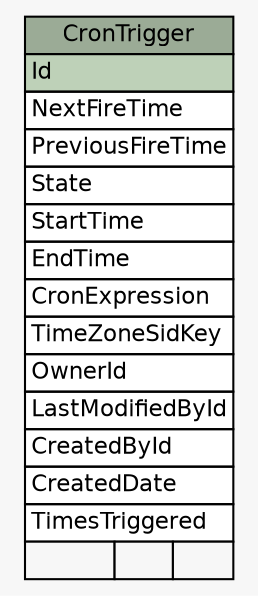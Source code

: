 // dot 2.36.0 on Mac OS X 10.11.6
// SchemaSpy rev 590
digraph "CronTrigger" {
  graph [
    rankdir="RL"
    bgcolor="#f7f7f7"
    nodesep="0.18"
    ranksep="0.46"
    fontname="Helvetica"
    fontsize="11"
  ];
  node [
    fontname="Helvetica"
    fontsize="11"
    shape="plaintext"
  ];
  edge [
    arrowsize="0.8"
  ];
  "CronTrigger" [
    label=<
    <TABLE BORDER="0" CELLBORDER="1" CELLSPACING="0" BGCOLOR="#ffffff">
      <TR><TD COLSPAN="3" BGCOLOR="#9bab96" ALIGN="CENTER">CronTrigger</TD></TR>
      <TR><TD PORT="Id" COLSPAN="3" BGCOLOR="#bed1b8" ALIGN="LEFT">Id</TD></TR>
      <TR><TD PORT="NextFireTime" COLSPAN="3" ALIGN="LEFT">NextFireTime</TD></TR>
      <TR><TD PORT="PreviousFireTime" COLSPAN="3" ALIGN="LEFT">PreviousFireTime</TD></TR>
      <TR><TD PORT="State" COLSPAN="3" ALIGN="LEFT">State</TD></TR>
      <TR><TD PORT="StartTime" COLSPAN="3" ALIGN="LEFT">StartTime</TD></TR>
      <TR><TD PORT="EndTime" COLSPAN="3" ALIGN="LEFT">EndTime</TD></TR>
      <TR><TD PORT="CronExpression" COLSPAN="3" ALIGN="LEFT">CronExpression</TD></TR>
      <TR><TD PORT="TimeZoneSidKey" COLSPAN="3" ALIGN="LEFT">TimeZoneSidKey</TD></TR>
      <TR><TD PORT="OwnerId" COLSPAN="3" ALIGN="LEFT">OwnerId</TD></TR>
      <TR><TD PORT="LastModifiedById" COLSPAN="3" ALIGN="LEFT">LastModifiedById</TD></TR>
      <TR><TD PORT="CreatedById" COLSPAN="3" ALIGN="LEFT">CreatedById</TD></TR>
      <TR><TD PORT="CreatedDate" COLSPAN="3" ALIGN="LEFT">CreatedDate</TD></TR>
      <TR><TD PORT="TimesTriggered" COLSPAN="3" ALIGN="LEFT">TimesTriggered</TD></TR>
      <TR><TD ALIGN="LEFT" BGCOLOR="#f7f7f7">  </TD><TD ALIGN="RIGHT" BGCOLOR="#f7f7f7">  </TD><TD ALIGN="RIGHT" BGCOLOR="#f7f7f7">  </TD></TR>
    </TABLE>>
    URL="tables/CronTrigger.html"
    tooltip="CronTrigger"
  ];
}
